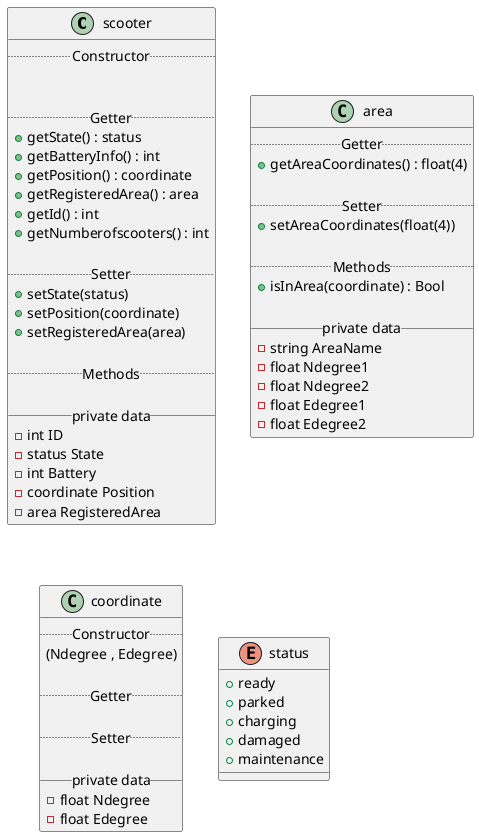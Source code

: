 @startuml





skinparam componentStyle uml2



class scooter {
  .. Constructor ..


  .. Getter ..
  + getState() : status
  + getBatteryInfo() : int
  + getPosition() : coordinate
  + getRegisteredArea() : area
  + getId() : int
  + getNumberofscooters() : int

  .. Setter ..
  + setState(status)
  + setPosition(coordinate)
  +setRegisteredArea(area)

  .. Methods ..

  __ private data __
  -int ID
  -status State
  -int Battery
  -coordinate Position
  -area RegisteredArea
}

class area {
  .. Getter ..
  +getAreaCoordinates() : float(4)

  .. Setter ..
  +setAreaCoordinates(float(4))

  .. Methods ..
  +isInArea(coordinate) : Bool

  __ private data __
  -string AreaName
  -float Ndegree1
  -float Ndegree2
  -float Edegree1
  -float Edegree2
}



class coordinate {
  .. Constructor ..
  (Ndegree , Edegree)

  .. Getter ..

  .. Setter ..

  __ private data __
  -float Ndegree
  -float Edegree
}



enum status {
  + ready
  + parked
  + charging
  + damaged
  + maintenance
}





@enduml